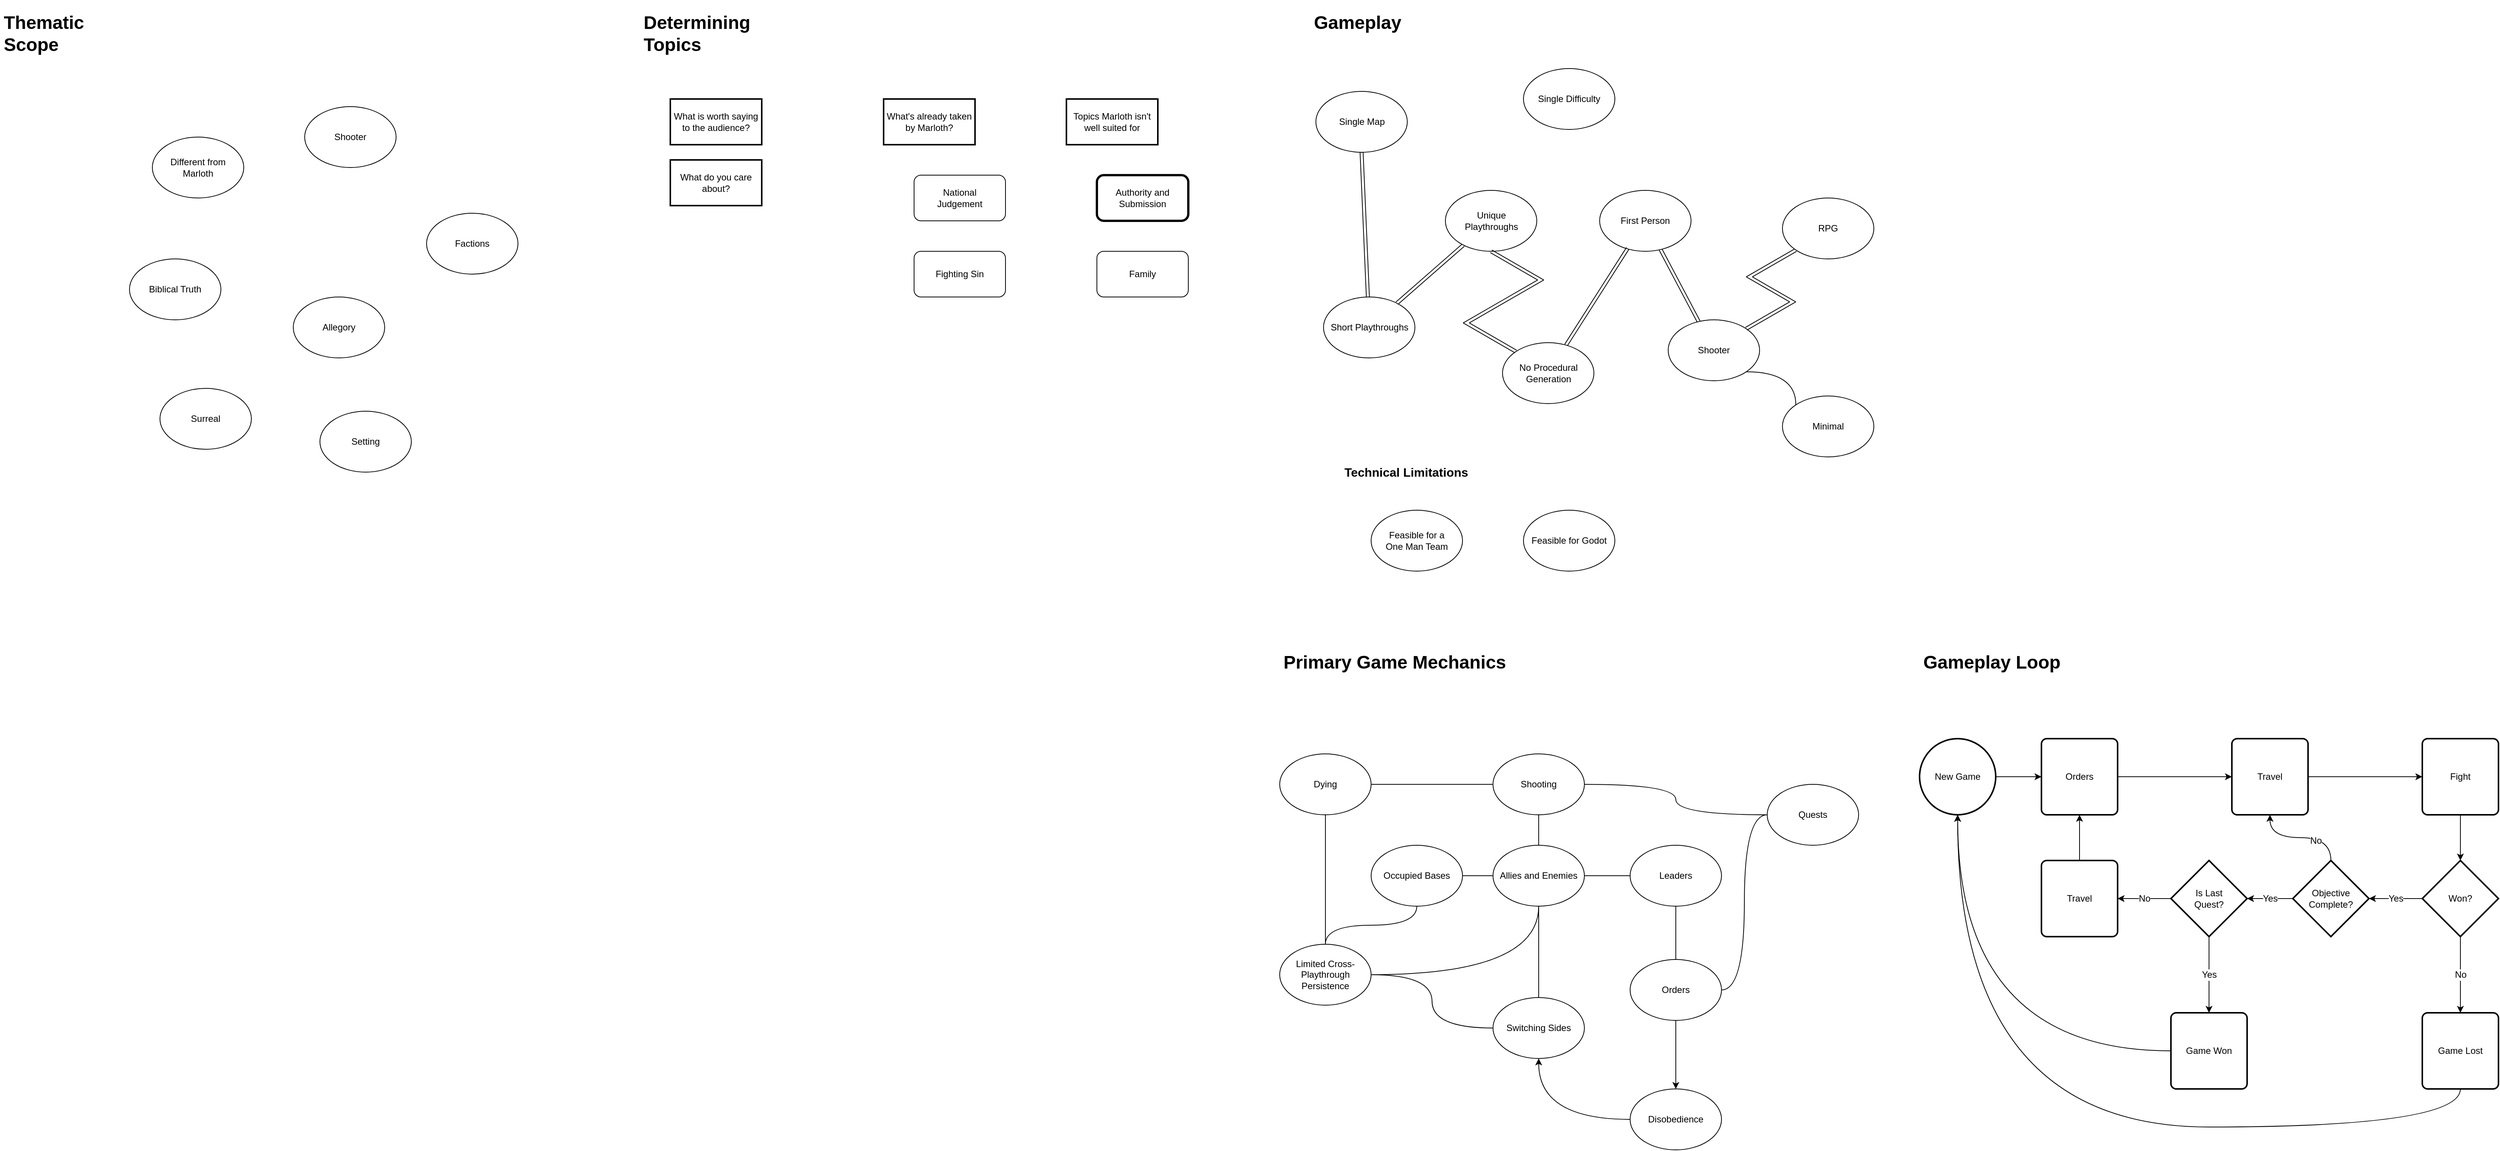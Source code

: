 <mxfile version="16.0.2" type="device" pages="2"><diagram id="3F0dIYBw_wQfBZiEPt-P" name="Scoping"><mxGraphModel dx="1422" dy="865" grid="1" gridSize="10" guides="1" tooltips="1" connect="1" arrows="1" fold="1" page="1" pageScale="1" pageWidth="840" pageHeight="840" math="0" shadow="0"><root><mxCell id="0"/><mxCell id="1" parent="0"/><mxCell id="fu7ycH9t-xLazm-9HY-n-2" value="Biblical Truth" style="ellipse;whiteSpace=wrap;html=1;" vertex="1" parent="1"><mxGeometry x="210" y="370" width="120" height="80" as="geometry"/></mxCell><mxCell id="fu7ycH9t-xLazm-9HY-n-3" value="Allegory" style="ellipse;whiteSpace=wrap;html=1;" vertex="1" parent="1"><mxGeometry x="425" y="420" width="120" height="80" as="geometry"/></mxCell><mxCell id="fu7ycH9t-xLazm-9HY-n-5" value="Shooter" style="ellipse;whiteSpace=wrap;html=1;" vertex="1" parent="1"><mxGeometry x="440" y="170" width="120" height="80" as="geometry"/></mxCell><mxCell id="fu7ycH9t-xLazm-9HY-n-6" value="Factions" style="ellipse;whiteSpace=wrap;html=1;" vertex="1" parent="1"><mxGeometry x="600" y="310" width="120" height="80" as="geometry"/></mxCell><mxCell id="fu7ycH9t-xLazm-9HY-n-7" value="Setting" style="ellipse;whiteSpace=wrap;html=1;" vertex="1" parent="1"><mxGeometry x="460" y="570" width="120" height="80" as="geometry"/></mxCell><mxCell id="fu7ycH9t-xLazm-9HY-n-8" value="Surreal" style="ellipse;whiteSpace=wrap;html=1;" vertex="1" parent="1"><mxGeometry x="250" y="540" width="120" height="80" as="geometry"/></mxCell><mxCell id="fu7ycH9t-xLazm-9HY-n-9" value="Different from&lt;br&gt;Marloth" style="ellipse;whiteSpace=wrap;html=1;labelPadding=0;" vertex="1" parent="1"><mxGeometry x="240" y="210" width="120" height="80" as="geometry"/></mxCell><mxCell id="fu7ycH9t-xLazm-9HY-n-11" value="What do you care about?" style="rounded=0;whiteSpace=wrap;html=1;strokeWidth=2;" vertex="1" parent="1"><mxGeometry x="920" y="240" width="120" height="60" as="geometry"/></mxCell><mxCell id="fu7ycH9t-xLazm-9HY-n-12" value="What is worth saying to the audience?" style="rounded=0;whiteSpace=wrap;html=1;strokeWidth=2;" vertex="1" parent="1"><mxGeometry x="920" y="160" width="120" height="60" as="geometry"/></mxCell><mxCell id="fu7ycH9t-xLazm-9HY-n-13" value="What's already taken by Marloth?" style="rounded=0;whiteSpace=wrap;html=1;strokeWidth=2;" vertex="1" parent="1"><mxGeometry x="1200" y="160" width="120" height="60" as="geometry"/></mxCell><mxCell id="fu7ycH9t-xLazm-9HY-n-14" value="National&lt;br&gt;Judgement" style="rounded=1;whiteSpace=wrap;html=1;" vertex="1" parent="1"><mxGeometry x="1240" y="260" width="120" height="60" as="geometry"/></mxCell><mxCell id="fu7ycH9t-xLazm-9HY-n-15" value="Fighting Sin" style="rounded=1;whiteSpace=wrap;html=1;" vertex="1" parent="1"><mxGeometry x="1240" y="360" width="120" height="60" as="geometry"/></mxCell><mxCell id="fu7ycH9t-xLazm-9HY-n-16" value="Topics Marloth isn't well suited for" style="rounded=0;whiteSpace=wrap;html=1;strokeWidth=2;" vertex="1" parent="1"><mxGeometry x="1440" y="160" width="120" height="60" as="geometry"/></mxCell><mxCell id="fu7ycH9t-xLazm-9HY-n-17" value="Authority and Submission" style="rounded=1;whiteSpace=wrap;html=1;strokeWidth=3;perimeterSpacing=0;glass=0;sketch=0;shadow=0;" vertex="1" parent="1"><mxGeometry x="1480" y="260" width="120" height="60" as="geometry"/></mxCell><mxCell id="fu7ycH9t-xLazm-9HY-n-18" value="Family" style="rounded=1;whiteSpace=wrap;html=1;" vertex="1" parent="1"><mxGeometry x="1480" y="360" width="120" height="60" as="geometry"/></mxCell><mxCell id="soy7HItH5__XsXb-CVak-1" value="&lt;h1&gt;Thematic Scope&lt;/h1&gt;" style="text;html=1;strokeColor=none;fillColor=none;spacing=5;spacingTop=-20;whiteSpace=wrap;overflow=hidden;rounded=0;" vertex="1" parent="1"><mxGeometry x="40" y="40" width="190" height="120" as="geometry"/></mxCell><mxCell id="soy7HItH5__XsXb-CVak-2" value="&lt;h1&gt;Determining Topics&lt;/h1&gt;" style="text;html=1;strokeColor=none;fillColor=none;spacing=5;spacingTop=-20;whiteSpace=wrap;overflow=hidden;rounded=0;" vertex="1" parent="1"><mxGeometry x="880" y="40" width="190" height="120" as="geometry"/></mxCell><mxCell id="Vc7rCkolqyGkRB-0ih9s-2" value="&lt;h1&gt;Gameplay&lt;/h1&gt;" style="text;html=1;strokeColor=none;fillColor=none;spacing=5;spacingTop=-20;whiteSpace=wrap;overflow=hidden;rounded=0;shadow=0;glass=0;labelBorderColor=none;sketch=0;fontSize=12;" vertex="1" parent="1"><mxGeometry x="1760" y="40" width="190" height="40" as="geometry"/></mxCell><mxCell id="Vc7rCkolqyGkRB-0ih9s-13" style="edgeStyle=orthogonalEdgeStyle;curved=1;rounded=0;orthogonalLoop=1;jettySize=auto;html=1;exitX=1;exitY=1;exitDx=0;exitDy=0;entryX=0;entryY=0;entryDx=0;entryDy=0;fontSize=12;endArrow=none;endFill=0;strokeColor=#000000;" edge="1" parent="1" source="Vc7rCkolqyGkRB-0ih9s-3" target="Vc7rCkolqyGkRB-0ih9s-11"><mxGeometry relative="1" as="geometry"/></mxCell><mxCell id="Vc7rCkolqyGkRB-0ih9s-3" value="Shooter" style="ellipse;whiteSpace=wrap;html=1;rounded=1;shadow=0;glass=0;labelBorderColor=none;sketch=0;fontSize=12;strokeWidth=1;" vertex="1" parent="1"><mxGeometry x="2230" y="450" width="120" height="80" as="geometry"/></mxCell><mxCell id="Vc7rCkolqyGkRB-0ih9s-22" style="shape=link;rounded=0;orthogonalLoop=1;jettySize=auto;html=1;fontSize=12;endArrow=none;endFill=0;strokeColor=default;elbow=vertical;" edge="1" parent="1" source="Vc7rCkolqyGkRB-0ih9s-4" target="Vc7rCkolqyGkRB-0ih9s-3"><mxGeometry relative="1" as="geometry"/></mxCell><mxCell id="Vc7rCkolqyGkRB-0ih9s-4" value="First Person" style="ellipse;whiteSpace=wrap;html=1;rounded=1;shadow=0;glass=0;labelBorderColor=none;sketch=0;fontSize=12;strokeWidth=1;" vertex="1" parent="1"><mxGeometry x="2140" y="280" width="120" height="80" as="geometry"/></mxCell><mxCell id="Vc7rCkolqyGkRB-0ih9s-21" style="edgeStyle=isometricEdgeStyle;shape=link;rounded=0;orthogonalLoop=1;jettySize=auto;html=1;entryX=1;entryY=0;entryDx=0;entryDy=0;fontSize=12;endArrow=none;endFill=0;strokeColor=default;exitX=0;exitY=1;exitDx=0;exitDy=0;" edge="1" parent="1" source="Vc7rCkolqyGkRB-0ih9s-5" target="Vc7rCkolqyGkRB-0ih9s-3"><mxGeometry relative="1" as="geometry"/></mxCell><mxCell id="Vc7rCkolqyGkRB-0ih9s-5" value="RPG" style="ellipse;whiteSpace=wrap;html=1;rounded=1;shadow=0;glass=0;labelBorderColor=none;sketch=0;fontSize=12;strokeWidth=1;" vertex="1" parent="1"><mxGeometry x="2380" y="290" width="120" height="80" as="geometry"/></mxCell><mxCell id="Vc7rCkolqyGkRB-0ih9s-6" value="Single Map" style="ellipse;whiteSpace=wrap;html=1;rounded=1;shadow=0;glass=0;labelBorderColor=none;sketch=0;fontSize=12;strokeWidth=1;" vertex="1" parent="1"><mxGeometry x="1767.5" y="150" width="120" height="80" as="geometry"/></mxCell><mxCell id="Vc7rCkolqyGkRB-0ih9s-7" value="Single Difficulty" style="ellipse;whiteSpace=wrap;html=1;rounded=1;shadow=0;glass=0;labelBorderColor=none;sketch=0;fontSize=12;strokeWidth=1;" vertex="1" parent="1"><mxGeometry x="2040" y="120" width="120" height="80" as="geometry"/></mxCell><mxCell id="Vc7rCkolqyGkRB-0ih9s-20" style="shape=link;rounded=0;orthogonalLoop=1;jettySize=auto;html=1;entryX=0.5;entryY=1;entryDx=0;entryDy=0;fontSize=12;endArrow=none;endFill=0;strokeColor=default;elbow=vertical;" edge="1" parent="1" source="Vc7rCkolqyGkRB-0ih9s-8" target="Vc7rCkolqyGkRB-0ih9s-6"><mxGeometry relative="1" as="geometry"/></mxCell><mxCell id="Vc7rCkolqyGkRB-0ih9s-8" value="Short Playthroughs" style="ellipse;whiteSpace=wrap;html=1;rounded=1;shadow=0;glass=0;labelBorderColor=none;sketch=0;fontSize=12;strokeWidth=1;" vertex="1" parent="1"><mxGeometry x="1777.5" y="420" width="120" height="80" as="geometry"/></mxCell><mxCell id="Vc7rCkolqyGkRB-0ih9s-23" style="edgeStyle=none;shape=link;rounded=0;orthogonalLoop=1;jettySize=auto;html=1;fontSize=12;endArrow=none;endFill=0;strokeColor=default;elbow=vertical;" edge="1" parent="1" source="Vc7rCkolqyGkRB-0ih9s-9" target="Vc7rCkolqyGkRB-0ih9s-8"><mxGeometry relative="1" as="geometry"/></mxCell><mxCell id="Vc7rCkolqyGkRB-0ih9s-9" value="Unique Playthroughs" style="ellipse;whiteSpace=wrap;html=1;rounded=1;shadow=0;glass=0;labelBorderColor=none;sketch=0;fontSize=12;strokeWidth=1;spacing=20;" vertex="1" parent="1"><mxGeometry x="1937.5" y="280" width="120" height="80" as="geometry"/></mxCell><mxCell id="Vc7rCkolqyGkRB-0ih9s-19" style="edgeStyle=isometricEdgeStyle;rounded=0;orthogonalLoop=1;jettySize=auto;html=1;exitX=0;exitY=0;exitDx=0;exitDy=0;entryX=0.5;entryY=1;entryDx=0;entryDy=0;fontSize=12;endArrow=none;endFill=0;strokeColor=default;shape=link;elbow=vertical;" edge="1" parent="1" source="Vc7rCkolqyGkRB-0ih9s-10" target="Vc7rCkolqyGkRB-0ih9s-9"><mxGeometry relative="1" as="geometry"/></mxCell><mxCell id="Vc7rCkolqyGkRB-0ih9s-26" style="shape=link;rounded=0;orthogonalLoop=1;jettySize=auto;html=1;entryX=0.308;entryY=0.95;entryDx=0;entryDy=0;fontSize=16;endArrow=none;endFill=0;strokeColor=default;entryPerimeter=0;" edge="1" parent="1" source="Vc7rCkolqyGkRB-0ih9s-10" target="Vc7rCkolqyGkRB-0ih9s-4"><mxGeometry relative="1" as="geometry"/></mxCell><mxCell id="Vc7rCkolqyGkRB-0ih9s-10" value="No Procedural Generation" style="ellipse;whiteSpace=wrap;html=1;rounded=1;shadow=0;glass=0;labelBorderColor=none;sketch=0;fontSize=12;strokeWidth=1;spacing=20;" vertex="1" parent="1"><mxGeometry x="2012.5" y="480" width="120" height="80" as="geometry"/></mxCell><mxCell id="Vc7rCkolqyGkRB-0ih9s-11" value="Minimal" style="ellipse;whiteSpace=wrap;html=1;rounded=1;shadow=0;glass=0;labelBorderColor=none;sketch=0;fontSize=12;strokeWidth=1;" vertex="1" parent="1"><mxGeometry x="2380" y="550" width="120" height="80" as="geometry"/></mxCell><mxCell id="Vc7rCkolqyGkRB-0ih9s-14" value="Feasible for a&lt;br&gt;One Man Team" style="ellipse;whiteSpace=wrap;html=1;rounded=1;shadow=0;glass=0;labelBorderColor=none;sketch=0;fontSize=12;strokeWidth=1;" vertex="1" parent="1"><mxGeometry x="1840" y="700" width="120" height="80" as="geometry"/></mxCell><mxCell id="Vc7rCkolqyGkRB-0ih9s-15" value="Feasible for Godot" style="ellipse;whiteSpace=wrap;html=1;rounded=1;shadow=0;glass=0;labelBorderColor=none;sketch=0;fontSize=12;strokeWidth=1;" vertex="1" parent="1"><mxGeometry x="2040" y="700" width="120" height="80" as="geometry"/></mxCell><mxCell id="Vc7rCkolqyGkRB-0ih9s-24" value="Technical Limitations" style="text;strokeColor=none;fillColor=none;spacing=5;spacingTop=-20;whiteSpace=wrap;overflow=hidden;rounded=0;shadow=0;glass=0;labelBorderColor=none;sketch=0;fontSize=16;verticalAlign=middle;html=1;fontStyle=1" vertex="1" parent="1"><mxGeometry x="1800" y="640" width="300" height="40" as="geometry"/></mxCell><mxCell id="2GhYi23bhVEDY-ZhKwlK-1" value="&lt;h1&gt;Primary Game Mechanics&lt;/h1&gt;" style="text;html=1;strokeColor=none;fillColor=none;spacing=5;spacingTop=-20;whiteSpace=wrap;overflow=hidden;rounded=0;shadow=0;glass=0;labelBorderColor=none;sketch=0;fontSize=12;" vertex="1" parent="1"><mxGeometry x="1720" y="880" width="350" height="40" as="geometry"/></mxCell><mxCell id="2GhYi23bhVEDY-ZhKwlK-31" style="edgeStyle=orthogonalEdgeStyle;curved=1;rounded=0;orthogonalLoop=1;jettySize=auto;html=1;exitX=1;exitY=0.5;exitDx=0;exitDy=0;fontSize=12;endArrow=none;endFill=0;strokeColor=default;" edge="1" parent="1" source="2GhYi23bhVEDY-ZhKwlK-2" target="2GhYi23bhVEDY-ZhKwlK-6"><mxGeometry relative="1" as="geometry"/></mxCell><mxCell id="2GhYi23bhVEDY-ZhKwlK-2" value="Limited Cross-Playthrough&lt;br&gt;Persistence" style="ellipse;whiteSpace=wrap;html=1;rounded=1;shadow=0;glass=0;labelBorderColor=none;sketch=0;fontSize=12;strokeWidth=1;spacing=20;" vertex="1" parent="1"><mxGeometry x="1720" y="1270" width="120" height="80" as="geometry"/></mxCell><mxCell id="2GhYi23bhVEDY-ZhKwlK-12" value="" style="edgeStyle=orthogonalEdgeStyle;curved=1;rounded=0;orthogonalLoop=1;jettySize=auto;html=1;fontSize=12;endArrow=none;endFill=0;strokeColor=default;" edge="1" parent="1" source="2GhYi23bhVEDY-ZhKwlK-4" target="2GhYi23bhVEDY-ZhKwlK-5"><mxGeometry relative="1" as="geometry"/></mxCell><mxCell id="2GhYi23bhVEDY-ZhKwlK-4" value="Shooting" style="ellipse;whiteSpace=wrap;html=1;rounded=1;shadow=0;glass=0;labelBorderColor=none;sketch=0;fontSize=12;strokeWidth=1;spacing=20;" vertex="1" parent="1"><mxGeometry x="2000" y="1020" width="120" height="80" as="geometry"/></mxCell><mxCell id="2GhYi23bhVEDY-ZhKwlK-29" style="edgeStyle=orthogonalEdgeStyle;curved=1;rounded=0;orthogonalLoop=1;jettySize=auto;html=1;fontSize=12;endArrow=none;endFill=0;strokeColor=default;" edge="1" parent="1" source="2GhYi23bhVEDY-ZhKwlK-5" target="2GhYi23bhVEDY-ZhKwlK-2"><mxGeometry relative="1" as="geometry"/></mxCell><mxCell id="2GhYi23bhVEDY-ZhKwlK-5" value="Dying" style="ellipse;whiteSpace=wrap;html=1;rounded=1;shadow=0;glass=0;labelBorderColor=none;sketch=0;fontSize=12;strokeWidth=1;spacing=20;" vertex="1" parent="1"><mxGeometry x="1720" y="1020" width="120" height="80" as="geometry"/></mxCell><mxCell id="2GhYi23bhVEDY-ZhKwlK-21" style="edgeStyle=orthogonalEdgeStyle;curved=1;rounded=0;orthogonalLoop=1;jettySize=auto;html=1;entryX=0.5;entryY=1;entryDx=0;entryDy=0;fontSize=12;endArrow=none;endFill=0;strokeColor=default;" edge="1" parent="1" source="2GhYi23bhVEDY-ZhKwlK-6" target="2GhYi23bhVEDY-ZhKwlK-4"><mxGeometry relative="1" as="geometry"/></mxCell><mxCell id="2GhYi23bhVEDY-ZhKwlK-22" style="edgeStyle=orthogonalEdgeStyle;curved=1;rounded=0;orthogonalLoop=1;jettySize=auto;html=1;fontSize=12;endArrow=none;endFill=0;strokeColor=default;" edge="1" parent="1" source="2GhYi23bhVEDY-ZhKwlK-6" target="2GhYi23bhVEDY-ZhKwlK-9"><mxGeometry relative="1" as="geometry"/></mxCell><mxCell id="2GhYi23bhVEDY-ZhKwlK-23" style="edgeStyle=orthogonalEdgeStyle;curved=1;rounded=0;orthogonalLoop=1;jettySize=auto;html=1;entryX=0.5;entryY=0;entryDx=0;entryDy=0;fontSize=12;endArrow=none;endFill=0;strokeColor=default;" edge="1" parent="1" source="2GhYi23bhVEDY-ZhKwlK-6" target="2GhYi23bhVEDY-ZhKwlK-7"><mxGeometry relative="1" as="geometry"/></mxCell><mxCell id="2GhYi23bhVEDY-ZhKwlK-24" style="edgeStyle=orthogonalEdgeStyle;curved=1;rounded=0;orthogonalLoop=1;jettySize=auto;html=1;entryX=1;entryY=0.5;entryDx=0;entryDy=0;fontSize=12;endArrow=none;endFill=0;strokeColor=default;" edge="1" parent="1" source="2GhYi23bhVEDY-ZhKwlK-6" target="2GhYi23bhVEDY-ZhKwlK-10"><mxGeometry relative="1" as="geometry"/></mxCell><mxCell id="2GhYi23bhVEDY-ZhKwlK-6" value="Allies and Enemies" style="ellipse;whiteSpace=wrap;html=1;rounded=1;shadow=0;glass=0;labelBorderColor=none;sketch=0;fontSize=12;strokeWidth=1;" vertex="1" parent="1"><mxGeometry x="2000" y="1140" width="120" height="80" as="geometry"/></mxCell><mxCell id="2GhYi23bhVEDY-ZhKwlK-14" value="" style="edgeStyle=orthogonalEdgeStyle;curved=1;rounded=0;orthogonalLoop=1;jettySize=auto;html=1;fontSize=12;endArrow=none;endFill=0;strokeColor=default;" edge="1" parent="1" source="2GhYi23bhVEDY-ZhKwlK-7" target="2GhYi23bhVEDY-ZhKwlK-2"><mxGeometry relative="1" as="geometry"/></mxCell><mxCell id="2GhYi23bhVEDY-ZhKwlK-7" value="Switching Sides" style="ellipse;whiteSpace=wrap;html=1;rounded=1;shadow=0;glass=0;labelBorderColor=none;sketch=0;fontSize=12;strokeWidth=1;" vertex="1" parent="1"><mxGeometry x="2000" y="1340" width="120" height="80" as="geometry"/></mxCell><mxCell id="2GhYi23bhVEDY-ZhKwlK-28" style="edgeStyle=orthogonalEdgeStyle;curved=1;rounded=0;orthogonalLoop=1;jettySize=auto;html=1;entryX=1;entryY=0.5;entryDx=0;entryDy=0;fontSize=12;endArrow=none;endFill=0;strokeColor=default;" edge="1" parent="1" source="2GhYi23bhVEDY-ZhKwlK-8" target="2GhYi23bhVEDY-ZhKwlK-4"><mxGeometry relative="1" as="geometry"/></mxCell><mxCell id="2GhYi23bhVEDY-ZhKwlK-30" style="edgeStyle=orthogonalEdgeStyle;curved=1;rounded=0;orthogonalLoop=1;jettySize=auto;html=1;entryX=1;entryY=0.5;entryDx=0;entryDy=0;fontSize=12;endArrow=none;endFill=0;strokeColor=default;" edge="1" parent="1" source="2GhYi23bhVEDY-ZhKwlK-8" target="2GhYi23bhVEDY-ZhKwlK-17"><mxGeometry relative="1" as="geometry"/></mxCell><mxCell id="2GhYi23bhVEDY-ZhKwlK-8" value="Quests" style="ellipse;whiteSpace=wrap;html=1;rounded=1;shadow=0;glass=0;labelBorderColor=none;sketch=0;fontSize=12;strokeWidth=1;" vertex="1" parent="1"><mxGeometry x="2360" y="1060" width="120" height="80" as="geometry"/></mxCell><mxCell id="2GhYi23bhVEDY-ZhKwlK-27" style="edgeStyle=orthogonalEdgeStyle;curved=1;rounded=0;orthogonalLoop=1;jettySize=auto;html=1;fontSize=12;endArrow=none;endFill=0;strokeColor=default;" edge="1" parent="1" source="2GhYi23bhVEDY-ZhKwlK-9" target="2GhYi23bhVEDY-ZhKwlK-17"><mxGeometry relative="1" as="geometry"/></mxCell><mxCell id="2GhYi23bhVEDY-ZhKwlK-9" value="Leaders" style="ellipse;whiteSpace=wrap;html=1;rounded=1;shadow=0;glass=0;labelBorderColor=none;sketch=0;fontSize=12;strokeWidth=1;" vertex="1" parent="1"><mxGeometry x="2180" y="1140" width="120" height="80" as="geometry"/></mxCell><mxCell id="2GhYi23bhVEDY-ZhKwlK-26" value="" style="edgeStyle=orthogonalEdgeStyle;curved=1;rounded=0;orthogonalLoop=1;jettySize=auto;html=1;fontSize=12;endArrow=none;endFill=0;strokeColor=default;" edge="1" parent="1" source="2GhYi23bhVEDY-ZhKwlK-10" target="2GhYi23bhVEDY-ZhKwlK-2"><mxGeometry relative="1" as="geometry"/></mxCell><mxCell id="2GhYi23bhVEDY-ZhKwlK-10" value="Occupied Bases" style="ellipse;whiteSpace=wrap;html=1;rounded=1;shadow=0;glass=0;labelBorderColor=none;sketch=0;fontSize=12;strokeWidth=1;" vertex="1" parent="1"><mxGeometry x="1840" y="1140" width="120" height="80" as="geometry"/></mxCell><mxCell id="2GhYi23bhVEDY-ZhKwlK-88" value="" style="edgeStyle=orthogonalEdgeStyle;curved=1;rounded=0;orthogonalLoop=1;jettySize=auto;html=1;fontSize=12;endArrow=classic;endFill=1;strokeColor=default;" edge="1" parent="1" source="2GhYi23bhVEDY-ZhKwlK-17" target="2GhYi23bhVEDY-ZhKwlK-87"><mxGeometry relative="1" as="geometry"/></mxCell><mxCell id="2GhYi23bhVEDY-ZhKwlK-17" value="Orders" style="ellipse;whiteSpace=wrap;html=1;rounded=1;shadow=0;glass=0;labelBorderColor=none;sketch=0;fontSize=12;strokeWidth=1;" vertex="1" parent="1"><mxGeometry x="2180" y="1290" width="120" height="80" as="geometry"/></mxCell><mxCell id="2GhYi23bhVEDY-ZhKwlK-33" value="&lt;h1&gt;Gameplay Loop&lt;/h1&gt;" style="text;html=1;strokeColor=none;fillColor=none;spacing=5;spacingTop=-20;whiteSpace=wrap;overflow=hidden;rounded=0;shadow=0;glass=0;labelBorderColor=none;sketch=0;fontSize=12;" vertex="1" parent="1"><mxGeometry x="2560" y="880" width="350" height="40" as="geometry"/></mxCell><mxCell id="2GhYi23bhVEDY-ZhKwlK-45" value="" style="edgeStyle=orthogonalEdgeStyle;curved=1;rounded=0;orthogonalLoop=1;jettySize=auto;html=1;fontSize=12;endArrow=classic;endFill=1;strokeColor=default;" edge="1" parent="1" source="2GhYi23bhVEDY-ZhKwlK-43" target="2GhYi23bhVEDY-ZhKwlK-44"><mxGeometry relative="1" as="geometry"/></mxCell><mxCell id="2GhYi23bhVEDY-ZhKwlK-43" value="New Game" style="strokeWidth=2;html=1;shape=mxgraph.flowchart.start_2;whiteSpace=wrap;rounded=1;shadow=0;glass=0;labelBorderColor=none;sketch=0;fontSize=12;" vertex="1" parent="1"><mxGeometry x="2560" y="1000" width="100" height="100" as="geometry"/></mxCell><mxCell id="2GhYi23bhVEDY-ZhKwlK-47" value="" style="edgeStyle=orthogonalEdgeStyle;curved=1;rounded=0;orthogonalLoop=1;jettySize=auto;html=1;fontSize=12;endArrow=classic;endFill=1;strokeColor=default;" edge="1" parent="1" source="2GhYi23bhVEDY-ZhKwlK-44" target="2GhYi23bhVEDY-ZhKwlK-46"><mxGeometry relative="1" as="geometry"/></mxCell><mxCell id="2GhYi23bhVEDY-ZhKwlK-44" value="&lt;span&gt;Orders&lt;/span&gt;" style="rounded=1;whiteSpace=wrap;html=1;absoluteArcSize=1;arcSize=14;strokeWidth=2;shadow=0;glass=0;labelBorderColor=none;sketch=0;fontSize=12;" vertex="1" parent="1"><mxGeometry x="2720" y="1000" width="100" height="100" as="geometry"/></mxCell><mxCell id="2GhYi23bhVEDY-ZhKwlK-49" value="" style="edgeStyle=orthogonalEdgeStyle;curved=1;rounded=0;orthogonalLoop=1;jettySize=auto;html=1;fontSize=12;endArrow=classic;endFill=1;strokeColor=default;" edge="1" parent="1" source="2GhYi23bhVEDY-ZhKwlK-46" target="2GhYi23bhVEDY-ZhKwlK-48"><mxGeometry relative="1" as="geometry"/></mxCell><mxCell id="2GhYi23bhVEDY-ZhKwlK-46" value="Travel" style="rounded=1;whiteSpace=wrap;html=1;absoluteArcSize=1;arcSize=14;strokeWidth=2;shadow=0;glass=0;labelBorderColor=none;sketch=0;fontSize=12;" vertex="1" parent="1"><mxGeometry x="2970" y="1000" width="100" height="100" as="geometry"/></mxCell><mxCell id="2GhYi23bhVEDY-ZhKwlK-53" style="edgeStyle=orthogonalEdgeStyle;curved=1;rounded=0;orthogonalLoop=1;jettySize=auto;html=1;fontSize=12;endArrow=classic;endFill=1;strokeColor=default;" edge="1" parent="1" source="2GhYi23bhVEDY-ZhKwlK-48" target="2GhYi23bhVEDY-ZhKwlK-52"><mxGeometry relative="1" as="geometry"/></mxCell><mxCell id="2GhYi23bhVEDY-ZhKwlK-48" value="Fight" style="rounded=1;whiteSpace=wrap;html=1;absoluteArcSize=1;arcSize=14;strokeWidth=2;shadow=0;glass=0;labelBorderColor=none;sketch=0;fontSize=12;" vertex="1" parent="1"><mxGeometry x="3220" y="1000" width="100" height="100" as="geometry"/></mxCell><mxCell id="2GhYi23bhVEDY-ZhKwlK-77" value="No" style="edgeStyle=orthogonalEdgeStyle;curved=1;rounded=0;orthogonalLoop=1;jettySize=auto;html=1;fontSize=12;endArrow=classic;endFill=1;strokeColor=default;" edge="1" parent="1" source="2GhYi23bhVEDY-ZhKwlK-52" target="2GhYi23bhVEDY-ZhKwlK-74"><mxGeometry relative="1" as="geometry"/></mxCell><mxCell id="2GhYi23bhVEDY-ZhKwlK-82" value="Yes" style="edgeStyle=orthogonalEdgeStyle;curved=1;rounded=0;orthogonalLoop=1;jettySize=auto;html=1;fontSize=12;endArrow=classic;endFill=1;strokeColor=default;" edge="1" parent="1" source="2GhYi23bhVEDY-ZhKwlK-52" target="2GhYi23bhVEDY-ZhKwlK-79"><mxGeometry relative="1" as="geometry"/></mxCell><mxCell id="2GhYi23bhVEDY-ZhKwlK-52" value="Won?" style="strokeWidth=2;html=1;shape=mxgraph.flowchart.decision;whiteSpace=wrap;rounded=1;shadow=0;glass=0;labelBorderColor=none;sketch=0;fontSize=12;spacing=20;" vertex="1" parent="1"><mxGeometry x="3220" y="1160" width="100" height="100" as="geometry"/></mxCell><mxCell id="2GhYi23bhVEDY-ZhKwlK-66" value="No" style="rounded=0;orthogonalLoop=1;jettySize=auto;html=1;fontSize=12;endArrow=classic;endFill=1;strokeColor=default;edgeStyle=orthogonalEdgeStyle;curved=1;" edge="1" parent="1" source="2GhYi23bhVEDY-ZhKwlK-58" target="2GhYi23bhVEDY-ZhKwlK-65"><mxGeometry relative="1" as="geometry"/></mxCell><mxCell id="2GhYi23bhVEDY-ZhKwlK-70" value="Yes" style="edgeStyle=orthogonalEdgeStyle;curved=1;rounded=0;orthogonalLoop=1;jettySize=auto;html=1;fontSize=12;endArrow=classic;endFill=1;strokeColor=default;" edge="1" parent="1" source="2GhYi23bhVEDY-ZhKwlK-58" target="2GhYi23bhVEDY-ZhKwlK-68"><mxGeometry relative="1" as="geometry"/></mxCell><mxCell id="2GhYi23bhVEDY-ZhKwlK-58" value="Is Last Quest?" style="strokeWidth=2;html=1;shape=mxgraph.flowchart.decision;whiteSpace=wrap;rounded=1;shadow=0;glass=0;labelBorderColor=none;sketch=0;fontSize=12;spacing=20;" vertex="1" parent="1"><mxGeometry x="2890" y="1160" width="100" height="100" as="geometry"/></mxCell><mxCell id="2GhYi23bhVEDY-ZhKwlK-67" value="" style="edgeStyle=orthogonalEdgeStyle;curved=1;rounded=0;orthogonalLoop=1;jettySize=auto;html=1;fontSize=12;endArrow=classic;endFill=1;strokeColor=default;" edge="1" parent="1" source="2GhYi23bhVEDY-ZhKwlK-65" target="2GhYi23bhVEDY-ZhKwlK-44"><mxGeometry relative="1" as="geometry"/></mxCell><mxCell id="2GhYi23bhVEDY-ZhKwlK-65" value="Travel" style="rounded=1;whiteSpace=wrap;html=1;absoluteArcSize=1;arcSize=14;strokeWidth=2;shadow=0;glass=0;labelBorderColor=none;sketch=0;fontSize=12;" vertex="1" parent="1"><mxGeometry x="2720" y="1160" width="100" height="100" as="geometry"/></mxCell><mxCell id="2GhYi23bhVEDY-ZhKwlK-71" style="edgeStyle=orthogonalEdgeStyle;curved=1;rounded=0;orthogonalLoop=1;jettySize=auto;html=1;entryX=0.5;entryY=1;entryDx=0;entryDy=0;entryPerimeter=0;fontSize=12;endArrow=classic;endFill=1;strokeColor=default;" edge="1" parent="1" source="2GhYi23bhVEDY-ZhKwlK-68" target="2GhYi23bhVEDY-ZhKwlK-43"><mxGeometry relative="1" as="geometry"/></mxCell><mxCell id="2GhYi23bhVEDY-ZhKwlK-68" value="Game Won" style="rounded=1;whiteSpace=wrap;html=1;absoluteArcSize=1;arcSize=14;strokeWidth=2;shadow=0;glass=0;labelBorderColor=none;sketch=0;fontSize=12;" vertex="1" parent="1"><mxGeometry x="2890" y="1360" width="100" height="100" as="geometry"/></mxCell><mxCell id="2GhYi23bhVEDY-ZhKwlK-86" style="edgeStyle=orthogonalEdgeStyle;curved=1;rounded=0;orthogonalLoop=1;jettySize=auto;html=1;fontSize=12;endArrow=classic;endFill=1;strokeColor=default;" edge="1" parent="1" source="2GhYi23bhVEDY-ZhKwlK-74" target="2GhYi23bhVEDY-ZhKwlK-43"><mxGeometry relative="1" as="geometry"><Array as="points"><mxPoint x="3270" y="1510"/><mxPoint x="2610" y="1510"/></Array></mxGeometry></mxCell><mxCell id="2GhYi23bhVEDY-ZhKwlK-74" value="Game Lost" style="rounded=1;whiteSpace=wrap;html=1;absoluteArcSize=1;arcSize=14;strokeWidth=2;shadow=0;glass=0;labelBorderColor=none;sketch=0;fontSize=12;" vertex="1" parent="1"><mxGeometry x="3220" y="1360" width="100" height="100" as="geometry"/></mxCell><mxCell id="2GhYi23bhVEDY-ZhKwlK-83" value="Yes" style="edgeStyle=orthogonalEdgeStyle;curved=1;rounded=0;orthogonalLoop=1;jettySize=auto;html=1;fontSize=12;endArrow=classic;endFill=1;strokeColor=default;" edge="1" parent="1" source="2GhYi23bhVEDY-ZhKwlK-79" target="2GhYi23bhVEDY-ZhKwlK-58"><mxGeometry relative="1" as="geometry"/></mxCell><mxCell id="2GhYi23bhVEDY-ZhKwlK-84" style="edgeStyle=orthogonalEdgeStyle;curved=1;rounded=0;orthogonalLoop=1;jettySize=auto;html=1;entryX=0.5;entryY=1;entryDx=0;entryDy=0;fontSize=12;endArrow=classic;endFill=1;strokeColor=default;" edge="1" parent="1" source="2GhYi23bhVEDY-ZhKwlK-79" target="2GhYi23bhVEDY-ZhKwlK-46"><mxGeometry relative="1" as="geometry"/></mxCell><mxCell id="2GhYi23bhVEDY-ZhKwlK-85" value="No" style="edgeLabel;html=1;align=center;verticalAlign=middle;resizable=0;points=[];fontSize=12;" vertex="1" connectable="0" parent="2GhYi23bhVEDY-ZhKwlK-84"><mxGeometry x="-0.28" y="4" relative="1" as="geometry"><mxPoint as="offset"/></mxGeometry></mxCell><mxCell id="2GhYi23bhVEDY-ZhKwlK-79" value="Objective Complete?" style="strokeWidth=2;html=1;shape=mxgraph.flowchart.decision;whiteSpace=wrap;rounded=1;shadow=0;glass=0;labelBorderColor=none;sketch=0;fontSize=12;spacing=20;" vertex="1" parent="1"><mxGeometry x="3050" y="1160" width="100" height="100" as="geometry"/></mxCell><mxCell id="2GhYi23bhVEDY-ZhKwlK-89" style="edgeStyle=orthogonalEdgeStyle;curved=1;rounded=0;orthogonalLoop=1;jettySize=auto;html=1;entryX=0.5;entryY=1;entryDx=0;entryDy=0;fontSize=12;endArrow=classic;endFill=1;strokeColor=default;" edge="1" parent="1" source="2GhYi23bhVEDY-ZhKwlK-87" target="2GhYi23bhVEDY-ZhKwlK-7"><mxGeometry relative="1" as="geometry"/></mxCell><mxCell id="2GhYi23bhVEDY-ZhKwlK-87" value="Disobedience" style="ellipse;whiteSpace=wrap;html=1;rounded=1;shadow=0;glass=0;labelBorderColor=none;sketch=0;fontSize=12;strokeWidth=1;" vertex="1" parent="1"><mxGeometry x="2180" y="1460" width="120" height="80" as="geometry"/></mxCell></root></mxGraphModel></diagram><diagram id="7HA5yJNgHea2wgVloB_T" name="Setting"><mxGraphModel dx="2262" dy="865" grid="1" gridSize="10" guides="1" tooltips="1" connect="1" arrows="1" fold="1" page="1" pageScale="1" pageWidth="840" pageHeight="840" math="0" shadow="0"><root><mxCell id="HZZ8s_W4kO0RTakar4UP-0"/><mxCell id="HZZ8s_W4kO0RTakar4UP-1" parent="HZZ8s_W4kO0RTakar4UP-0"/><mxCell id="EqTRn_kvHfoNID5bctoC-2" value="" style="edgeStyle=orthogonalEdgeStyle;curved=1;rounded=0;orthogonalLoop=1;jettySize=auto;html=1;endArrow=none;endFill=0;strokeColor=default;" edge="1" parent="HZZ8s_W4kO0RTakar4UP-1" source="EqTRn_kvHfoNID5bctoC-0" target="EqTRn_kvHfoNID5bctoC-1"><mxGeometry relative="1" as="geometry"/></mxCell><mxCell id="EqTRn_kvHfoNID5bctoC-0" value="Player's Boss" style="ellipse;whiteSpace=wrap;html=1;strokeWidth=1;" vertex="1" parent="HZZ8s_W4kO0RTakar4UP-1"><mxGeometry x="1200" y="240" width="120" height="80" as="geometry"/></mxCell><mxCell id="EqTRn_kvHfoNID5bctoC-4" value="" style="edgeStyle=orthogonalEdgeStyle;curved=1;rounded=0;orthogonalLoop=1;jettySize=auto;html=1;endArrow=none;endFill=0;strokeColor=default;" edge="1" parent="HZZ8s_W4kO0RTakar4UP-1" source="EqTRn_kvHfoNID5bctoC-1" target="EqTRn_kvHfoNID5bctoC-3"><mxGeometry relative="1" as="geometry"/></mxCell><mxCell id="EqTRn_kvHfoNID5bctoC-5" value="" style="edgeStyle=orthogonalEdgeStyle;curved=1;rounded=0;orthogonalLoop=1;jettySize=auto;html=1;endArrow=none;endFill=0;strokeColor=default;" edge="1" parent="HZZ8s_W4kO0RTakar4UP-1" source="EqTRn_kvHfoNID5bctoC-1" target="EqTRn_kvHfoNID5bctoC-3"><mxGeometry relative="1" as="geometry"/></mxCell><mxCell id="EqTRn_kvHfoNID5bctoC-6" value="" style="edgeStyle=orthogonalEdgeStyle;curved=1;rounded=0;orthogonalLoop=1;jettySize=auto;html=1;endArrow=none;endFill=0;strokeColor=default;" edge="1" parent="HZZ8s_W4kO0RTakar4UP-1" source="EqTRn_kvHfoNID5bctoC-1" target="EqTRn_kvHfoNID5bctoC-3"><mxGeometry relative="1" as="geometry"/></mxCell><mxCell id="EqTRn_kvHfoNID5bctoC-8" value="" style="edgeStyle=orthogonalEdgeStyle;curved=1;rounded=0;orthogonalLoop=1;jettySize=auto;html=1;endArrow=none;endFill=0;strokeColor=default;" edge="1" parent="HZZ8s_W4kO0RTakar4UP-1" source="EqTRn_kvHfoNID5bctoC-1" target="EqTRn_kvHfoNID5bctoC-7"><mxGeometry relative="1" as="geometry"/></mxCell><mxCell id="EqTRn_kvHfoNID5bctoC-1" value="Spatial Indicators" style="ellipse;whiteSpace=wrap;html=1;strokeWidth=1;" vertex="1" parent="HZZ8s_W4kO0RTakar4UP-1"><mxGeometry x="1200" y="360" width="120" height="80" as="geometry"/></mxCell><mxCell id="EqTRn_kvHfoNID5bctoC-10" value="" style="edgeStyle=orthogonalEdgeStyle;curved=1;rounded=0;orthogonalLoop=1;jettySize=auto;html=1;endArrow=none;endFill=0;strokeColor=default;" edge="1" parent="HZZ8s_W4kO0RTakar4UP-1" source="EqTRn_kvHfoNID5bctoC-3" target="EqTRn_kvHfoNID5bctoC-9"><mxGeometry relative="1" as="geometry"/></mxCell><mxCell id="EqTRn_kvHfoNID5bctoC-3" value="Authority over the Player" style="ellipse;whiteSpace=wrap;html=1;strokeWidth=1;" vertex="1" parent="HZZ8s_W4kO0RTakar4UP-1"><mxGeometry x="1100" y="480" width="120" height="80" as="geometry"/></mxCell><mxCell id="EqTRn_kvHfoNID5bctoC-12" value="" style="edgeStyle=orthogonalEdgeStyle;curved=1;rounded=0;orthogonalLoop=1;jettySize=auto;html=1;endArrow=none;endFill=0;strokeColor=default;" edge="1" parent="HZZ8s_W4kO0RTakar4UP-1" source="EqTRn_kvHfoNID5bctoC-7" target="EqTRn_kvHfoNID5bctoC-11"><mxGeometry relative="1" as="geometry"/></mxCell><mxCell id="EqTRn_kvHfoNID5bctoC-7" value="Authority over Many" style="ellipse;whiteSpace=wrap;html=1;strokeWidth=1;" vertex="1" parent="HZZ8s_W4kO0RTakar4UP-1"><mxGeometry x="1300" y="480" width="120" height="80" as="geometry"/></mxCell><mxCell id="EqTRn_kvHfoNID5bctoC-9" value="Elevated Vertical Station" style="ellipse;whiteSpace=wrap;html=1;strokeWidth=1;" vertex="1" parent="HZZ8s_W4kO0RTakar4UP-1"><mxGeometry x="1100" y="640" width="120" height="80" as="geometry"/></mxCell><mxCell id="EqTRn_kvHfoNID5bctoC-11" value="Other servants&lt;br&gt;nearby" style="ellipse;whiteSpace=wrap;html=1;strokeWidth=1;" vertex="1" parent="HZZ8s_W4kO0RTakar4UP-1"><mxGeometry x="1300" y="640" width="120" height="80" as="geometry"/></mxCell><mxCell id="EqTRn_kvHfoNID5bctoC-14" value="&lt;span&gt;Boss&lt;/span&gt;&lt;br&gt;&lt;span&gt;Headquarters&lt;/span&gt;&lt;br&gt;&lt;span&gt;Exists in Multiple&lt;/span&gt;&lt;br&gt;&lt;span&gt;Places&lt;/span&gt;" style="whiteSpace=wrap;html=1;aspect=fixed;strokeWidth=1;" vertex="1" parent="HZZ8s_W4kO0RTakar4UP-1"><mxGeometry x="1480" y="80" width="120" height="120" as="geometry"/></mxCell><mxCell id="EqTRn_kvHfoNID5bctoC-15" value="&lt;h1&gt;Player Authority Spatial Structure&lt;/h1&gt;" style="text;html=1;strokeColor=none;fillColor=none;spacing=5;spacingTop=-20;whiteSpace=wrap;overflow=hidden;rounded=0;" vertex="1" parent="HZZ8s_W4kO0RTakar4UP-1"><mxGeometry x="880" y="40" width="220" height="120" as="geometry"/></mxCell><mxCell id="ysgO9NCbqKUR_fpvcRkY-1" value="&lt;h1&gt;Main Themes&lt;/h1&gt;" style="text;html=1;strokeColor=none;fillColor=none;spacing=5;spacingTop=-20;whiteSpace=wrap;overflow=hidden;rounded=0;shadow=0;glass=0;sketch=0;" vertex="1" parent="HZZ8s_W4kO0RTakar4UP-1"><mxGeometry x="-800" y="40" width="220" height="40" as="geometry"/></mxCell><mxCell id="ysgO9NCbqKUR_fpvcRkY-6" value="" style="edgeStyle=orthogonalEdgeStyle;curved=1;rounded=0;orthogonalLoop=1;jettySize=auto;html=1;endArrow=none;endFill=0;strokeColor=default;" edge="1" parent="HZZ8s_W4kO0RTakar4UP-1" source="ysgO9NCbqKUR_fpvcRkY-2" target="ysgO9NCbqKUR_fpvcRkY-5"><mxGeometry relative="1" as="geometry"/></mxCell><mxCell id="ysgO9NCbqKUR_fpvcRkY-2" value="Authority" style="rounded=1;whiteSpace=wrap;html=1;shadow=0;glass=0;sketch=0;strokeWidth=1;" vertex="1" parent="HZZ8s_W4kO0RTakar4UP-1"><mxGeometry x="-760" y="160" width="120" height="60" as="geometry"/></mxCell><mxCell id="ysgO9NCbqKUR_fpvcRkY-3" value="Conflict Resolution" style="rounded=1;whiteSpace=wrap;html=1;shadow=0;glass=0;sketch=0;strokeWidth=1;" vertex="1" parent="HZZ8s_W4kO0RTakar4UP-1"><mxGeometry x="-600" y="360" width="120" height="40" as="geometry"/></mxCell><mxCell id="ysgO9NCbqKUR_fpvcRkY-7" value="" style="edgeStyle=orthogonalEdgeStyle;curved=1;rounded=0;orthogonalLoop=1;jettySize=auto;html=1;endArrow=none;endFill=0;strokeColor=default;" edge="1" parent="HZZ8s_W4kO0RTakar4UP-1" source="ysgO9NCbqKUR_fpvcRkY-4" target="ysgO9NCbqKUR_fpvcRkY-3"><mxGeometry relative="1" as="geometry"/></mxCell><mxCell id="ysgO9NCbqKUR_fpvcRkY-4" value="Conflict" style="rounded=1;whiteSpace=wrap;html=1;shadow=0;glass=0;sketch=0;strokeWidth=1;" vertex="1" parent="HZZ8s_W4kO0RTakar4UP-1"><mxGeometry x="-760" y="350" width="120" height="60" as="geometry"/></mxCell><mxCell id="eK6HJuzSXD_uUjb78_NZ-23" style="edgeStyle=orthogonalEdgeStyle;curved=1;rounded=0;orthogonalLoop=1;jettySize=auto;html=1;entryX=0;entryY=0.5;entryDx=0;entryDy=0;endArrow=none;endFill=0;strokeColor=#000000;" edge="1" parent="HZZ8s_W4kO0RTakar4UP-1" source="ysgO9NCbqKUR_fpvcRkY-5" target="eK6HJuzSXD_uUjb78_NZ-22"><mxGeometry relative="1" as="geometry"/></mxCell><mxCell id="ysgO9NCbqKUR_fpvcRkY-5" value="Submission" style="rounded=1;whiteSpace=wrap;html=1;shadow=0;glass=0;sketch=0;strokeWidth=1;" vertex="1" parent="HZZ8s_W4kO0RTakar4UP-1"><mxGeometry x="-600" y="130" width="120" height="40" as="geometry"/></mxCell><mxCell id="eK6HJuzSXD_uUjb78_NZ-0" value="&lt;h1&gt;Main Elements&lt;/h1&gt;" style="text;html=1;strokeColor=none;fillColor=none;spacing=5;spacingTop=-20;whiteSpace=wrap;overflow=hidden;rounded=0;shadow=0;glass=0;sketch=0;" vertex="1" parent="HZZ8s_W4kO0RTakar4UP-1"><mxGeometry x="40" y="40" width="220" height="40" as="geometry"/></mxCell><mxCell id="eK6HJuzSXD_uUjb78_NZ-1" value="Multiple Factions" style="rounded=1;whiteSpace=wrap;html=1;shadow=0;glass=0;sketch=0;strokeWidth=1;" vertex="1" parent="HZZ8s_W4kO0RTakar4UP-1"><mxGeometry x="80" y="120" width="120" height="60" as="geometry"/></mxCell><mxCell id="eK6HJuzSXD_uUjb78_NZ-3" value="" style="edgeStyle=orthogonalEdgeStyle;curved=1;rounded=0;orthogonalLoop=1;jettySize=auto;html=1;endArrow=none;endFill=0;strokeColor=default;" edge="1" parent="HZZ8s_W4kO0RTakar4UP-1" source="eK6HJuzSXD_uUjb78_NZ-2" target="eK6HJuzSXD_uUjb78_NZ-1"><mxGeometry relative="1" as="geometry"/></mxCell><mxCell id="eK6HJuzSXD_uUjb78_NZ-2" value="Org Charts?" style="rounded=1;whiteSpace=wrap;html=1;shadow=0;glass=0;sketch=0;strokeWidth=1;dashed=1;" vertex="1" parent="HZZ8s_W4kO0RTakar4UP-1"><mxGeometry x="240" y="130" width="120" height="40" as="geometry"/></mxCell><mxCell id="eK6HJuzSXD_uUjb78_NZ-4" value="Bases of Operation" style="rounded=1;whiteSpace=wrap;html=1;shadow=0;glass=0;sketch=0;strokeWidth=1;" vertex="1" parent="HZZ8s_W4kO0RTakar4UP-1"><mxGeometry x="80" y="220" width="120" height="60" as="geometry"/></mxCell><mxCell id="eK6HJuzSXD_uUjb78_NZ-6" value="" style="edgeStyle=orthogonalEdgeStyle;curved=1;rounded=0;orthogonalLoop=1;jettySize=auto;html=1;endArrow=none;endFill=0;strokeColor=default;" edge="1" parent="HZZ8s_W4kO0RTakar4UP-1" source="eK6HJuzSXD_uUjb78_NZ-5" target="eK6HJuzSXD_uUjb78_NZ-4"><mxGeometry relative="1" as="geometry"/></mxCell><mxCell id="eK6HJuzSXD_uUjb78_NZ-5" value="Assaults on Bases" style="rounded=1;whiteSpace=wrap;html=1;shadow=0;glass=0;sketch=0;strokeWidth=1;" vertex="1" parent="HZZ8s_W4kO0RTakar4UP-1"><mxGeometry x="240" y="230" width="120" height="40" as="geometry"/></mxCell><mxCell id="eK6HJuzSXD_uUjb78_NZ-9" value="" style="edgeStyle=orthogonalEdgeStyle;curved=1;rounded=0;orthogonalLoop=1;jettySize=auto;html=1;endArrow=none;endFill=0;strokeColor=default;" edge="1" parent="HZZ8s_W4kO0RTakar4UP-1" source="eK6HJuzSXD_uUjb78_NZ-7" target="eK6HJuzSXD_uUjb78_NZ-8"><mxGeometry relative="1" as="geometry"/></mxCell><mxCell id="eK6HJuzSXD_uUjb78_NZ-7" value="Property" style="rounded=1;whiteSpace=wrap;html=1;shadow=0;glass=0;sketch=0;strokeWidth=1;" vertex="1" parent="HZZ8s_W4kO0RTakar4UP-1"><mxGeometry x="80" y="340" width="120" height="60" as="geometry"/></mxCell><mxCell id="eK6HJuzSXD_uUjb78_NZ-8" value="Limited" style="rounded=1;whiteSpace=wrap;html=1;shadow=0;glass=0;sketch=0;strokeWidth=1;" vertex="1" parent="HZZ8s_W4kO0RTakar4UP-1"><mxGeometry x="240" y="310" width="120" height="40" as="geometry"/></mxCell><mxCell id="eK6HJuzSXD_uUjb78_NZ-11" value="" style="edgeStyle=orthogonalEdgeStyle;curved=1;rounded=0;orthogonalLoop=1;jettySize=auto;html=1;endArrow=none;endFill=0;strokeColor=default;" edge="1" parent="HZZ8s_W4kO0RTakar4UP-1" source="eK6HJuzSXD_uUjb78_NZ-10" target="eK6HJuzSXD_uUjb78_NZ-8"><mxGeometry relative="1" as="geometry"/></mxCell><mxCell id="eK6HJuzSXD_uUjb78_NZ-10" value="Shared" style="rounded=1;whiteSpace=wrap;html=1;shadow=0;glass=0;sketch=0;strokeWidth=1;" vertex="1" parent="HZZ8s_W4kO0RTakar4UP-1"><mxGeometry x="400" y="310" width="120" height="40" as="geometry"/></mxCell><mxCell id="eK6HJuzSXD_uUjb78_NZ-15" value="" style="edgeStyle=orthogonalEdgeStyle;curved=1;rounded=0;orthogonalLoop=1;jettySize=auto;html=1;endArrow=none;endFill=0;strokeColor=default;" edge="1" parent="HZZ8s_W4kO0RTakar4UP-1" source="eK6HJuzSXD_uUjb78_NZ-12" target="eK6HJuzSXD_uUjb78_NZ-7"><mxGeometry relative="1" as="geometry"/></mxCell><mxCell id="eK6HJuzSXD_uUjb78_NZ-12" value="Space" style="rounded=1;whiteSpace=wrap;html=1;shadow=0;glass=0;sketch=0;strokeWidth=1;" vertex="1" parent="HZZ8s_W4kO0RTakar4UP-1"><mxGeometry x="240" y="390" width="120" height="40" as="geometry"/></mxCell><mxCell id="eK6HJuzSXD_uUjb78_NZ-13" value="" style="edgeStyle=orthogonalEdgeStyle;curved=1;rounded=0;orthogonalLoop=1;jettySize=auto;html=1;endArrow=none;endFill=0;strokeColor=default;" edge="1" parent="HZZ8s_W4kO0RTakar4UP-1" source="eK6HJuzSXD_uUjb78_NZ-14" target="eK6HJuzSXD_uUjb78_NZ-12"><mxGeometry relative="1" as="geometry"/></mxCell><mxCell id="eK6HJuzSXD_uUjb78_NZ-14" value="Resources" style="rounded=1;whiteSpace=wrap;html=1;shadow=0;glass=0;sketch=0;strokeWidth=1;" vertex="1" parent="HZZ8s_W4kO0RTakar4UP-1"><mxGeometry x="400" y="390" width="120" height="40" as="geometry"/></mxCell><mxCell id="eK6HJuzSXD_uUjb78_NZ-16" value="Combat" style="rounded=1;whiteSpace=wrap;html=1;shadow=0;glass=0;sketch=0;strokeWidth=1;" vertex="1" parent="HZZ8s_W4kO0RTakar4UP-1"><mxGeometry x="80" y="460" width="120" height="60" as="geometry"/></mxCell><mxCell id="eK6HJuzSXD_uUjb78_NZ-17" value="Orders" style="rounded=1;whiteSpace=wrap;html=1;shadow=0;glass=0;sketch=0;strokeWidth=1;" vertex="1" parent="HZZ8s_W4kO0RTakar4UP-1"><mxGeometry x="80" y="560" width="120" height="60" as="geometry"/></mxCell><mxCell id="eK6HJuzSXD_uUjb78_NZ-21" value="&lt;h1&gt;Sub Themes&lt;/h1&gt;" style="text;html=1;strokeColor=none;fillColor=none;spacing=5;spacingTop=-20;whiteSpace=wrap;overflow=hidden;rounded=0;shadow=0;glass=0;sketch=0;" vertex="1" parent="HZZ8s_W4kO0RTakar4UP-1"><mxGeometry x="-400" y="40" width="220" height="40" as="geometry"/></mxCell><mxCell id="eK6HJuzSXD_uUjb78_NZ-40" style="edgeStyle=orthogonalEdgeStyle;curved=1;rounded=0;orthogonalLoop=1;jettySize=auto;html=1;entryX=0;entryY=0.5;entryDx=0;entryDy=0;endArrow=none;endFill=0;strokeColor=#000000;" edge="1" parent="HZZ8s_W4kO0RTakar4UP-1" source="eK6HJuzSXD_uUjb78_NZ-22" target="eK6HJuzSXD_uUjb78_NZ-37"><mxGeometry relative="1" as="geometry"/></mxCell><mxCell id="eK6HJuzSXD_uUjb78_NZ-41" style="edgeStyle=orthogonalEdgeStyle;curved=1;rounded=0;orthogonalLoop=1;jettySize=auto;html=1;entryX=0;entryY=0.5;entryDx=0;entryDy=0;endArrow=none;endFill=0;strokeColor=#000000;" edge="1" parent="HZZ8s_W4kO0RTakar4UP-1" source="eK6HJuzSXD_uUjb78_NZ-22" target="eK6HJuzSXD_uUjb78_NZ-38"><mxGeometry relative="1" as="geometry"/></mxCell><mxCell id="eK6HJuzSXD_uUjb78_NZ-22" value="Submitting to authorities you don't agree with" style="rounded=1;whiteSpace=wrap;html=1;shadow=0;glass=0;sketch=0;strokeWidth=1;" vertex="1" parent="HZZ8s_W4kO0RTakar4UP-1"><mxGeometry x="-360" y="120" width="120" height="60" as="geometry"/></mxCell><mxCell id="eK6HJuzSXD_uUjb78_NZ-27" value="" style="edgeStyle=orthogonalEdgeStyle;curved=1;rounded=0;orthogonalLoop=1;jettySize=auto;html=1;endArrow=none;endFill=0;strokeColor=#000000;" edge="1" parent="HZZ8s_W4kO0RTakar4UP-1" source="eK6HJuzSXD_uUjb78_NZ-24" target="eK6HJuzSXD_uUjb78_NZ-26"><mxGeometry relative="1" as="geometry"/></mxCell><mxCell id="eK6HJuzSXD_uUjb78_NZ-36" style="edgeStyle=orthogonalEdgeStyle;curved=1;rounded=0;orthogonalLoop=1;jettySize=auto;html=1;entryX=1;entryY=0.5;entryDx=0;entryDy=0;endArrow=none;endFill=0;strokeColor=#000000;" edge="1" parent="HZZ8s_W4kO0RTakar4UP-1" source="eK6HJuzSXD_uUjb78_NZ-24" target="ysgO9NCbqKUR_fpvcRkY-3"><mxGeometry relative="1" as="geometry"/></mxCell><mxCell id="eK6HJuzSXD_uUjb78_NZ-24" value="PeaceMaking" style="whiteSpace=wrap;html=1;rounded=1;shadow=0;glass=0;sketch=0;strokeWidth=1;" vertex="1" parent="HZZ8s_W4kO0RTakar4UP-1"><mxGeometry x="-360" y="350" width="120" height="60" as="geometry"/></mxCell><mxCell id="eK6HJuzSXD_uUjb78_NZ-26" value="Mercy" style="whiteSpace=wrap;html=1;rounded=1;shadow=0;glass=0;sketch=0;strokeWidth=1;" vertex="1" parent="HZZ8s_W4kO0RTakar4UP-1"><mxGeometry x="-160" y="320" width="120" height="40" as="geometry"/></mxCell><mxCell id="eK6HJuzSXD_uUjb78_NZ-29" value="" style="edgeStyle=orthogonalEdgeStyle;curved=1;rounded=0;orthogonalLoop=1;jettySize=auto;html=1;endArrow=none;endFill=0;strokeColor=#000000;" edge="1" parent="HZZ8s_W4kO0RTakar4UP-1" source="eK6HJuzSXD_uUjb78_NZ-28" target="eK6HJuzSXD_uUjb78_NZ-24"><mxGeometry relative="1" as="geometry"/></mxCell><mxCell id="eK6HJuzSXD_uUjb78_NZ-28" value="Kindness" style="whiteSpace=wrap;html=1;rounded=1;shadow=0;glass=0;sketch=0;strokeWidth=1;" vertex="1" parent="HZZ8s_W4kO0RTakar4UP-1"><mxGeometry x="-160" y="400" width="120" height="40" as="geometry"/></mxCell><mxCell id="eK6HJuzSXD_uUjb78_NZ-39" style="edgeStyle=orthogonalEdgeStyle;curved=1;rounded=0;orthogonalLoop=1;jettySize=auto;html=1;entryX=0;entryY=0.5;entryDx=0;entryDy=0;endArrow=none;endFill=0;strokeColor=#000000;" edge="1" parent="HZZ8s_W4kO0RTakar4UP-1" source="eK6HJuzSXD_uUjb78_NZ-30" target="eK6HJuzSXD_uUjb78_NZ-38"><mxGeometry relative="1" as="geometry"/></mxCell><mxCell id="eK6HJuzSXD_uUjb78_NZ-42" style="edgeStyle=orthogonalEdgeStyle;curved=1;rounded=0;orthogonalLoop=1;jettySize=auto;html=1;entryX=0;entryY=0.5;entryDx=0;entryDy=0;endArrow=none;endFill=0;strokeColor=#000000;" edge="1" parent="HZZ8s_W4kO0RTakar4UP-1" source="eK6HJuzSXD_uUjb78_NZ-30" target="eK6HJuzSXD_uUjb78_NZ-37"><mxGeometry relative="1" as="geometry"/></mxCell><mxCell id="eK6HJuzSXD_uUjb78_NZ-30" value="Disobeying authorities" style="rounded=1;whiteSpace=wrap;html=1;shadow=0;glass=0;sketch=0;strokeWidth=1;" vertex="1" parent="HZZ8s_W4kO0RTakar4UP-1"><mxGeometry x="-360" y="210" width="120" height="60" as="geometry"/></mxCell><mxCell id="eK6HJuzSXD_uUjb78_NZ-37" value="RIghteous&lt;br&gt;Acts" style="rounded=1;whiteSpace=wrap;html=1;shadow=0;glass=0;sketch=0;strokeWidth=1;" vertex="1" parent="HZZ8s_W4kO0RTakar4UP-1"><mxGeometry x="-160" y="110" width="120" height="60" as="geometry"/></mxCell><mxCell id="eK6HJuzSXD_uUjb78_NZ-38" value="UnrIghteous&lt;br&gt;Acts" style="rounded=1;whiteSpace=wrap;html=1;shadow=0;glass=0;sketch=0;strokeWidth=1;" vertex="1" parent="HZZ8s_W4kO0RTakar4UP-1"><mxGeometry x="-160" y="210" width="120" height="60" as="geometry"/></mxCell><mxCell id="eK6HJuzSXD_uUjb78_NZ-45" style="edgeStyle=orthogonalEdgeStyle;curved=1;rounded=0;orthogonalLoop=1;jettySize=auto;html=1;entryX=1;entryY=0.5;entryDx=0;entryDy=0;endArrow=none;endFill=0;strokeColor=#000000;" edge="1" parent="HZZ8s_W4kO0RTakar4UP-1" source="eK6HJuzSXD_uUjb78_NZ-44" target="ysgO9NCbqKUR_fpvcRkY-2"><mxGeometry relative="1" as="geometry"/></mxCell><mxCell id="eK6HJuzSXD_uUjb78_NZ-44" value="Disobedience" style="rounded=1;whiteSpace=wrap;html=1;shadow=0;glass=0;sketch=0;strokeWidth=1;" vertex="1" parent="HZZ8s_W4kO0RTakar4UP-1"><mxGeometry x="-600" y="210" width="120" height="40" as="geometry"/></mxCell><mxCell id="eK6HJuzSXD_uUjb78_NZ-93" value="Authority Behavior" style="shape=table;startSize=30;container=1;collapsible=0;childLayout=tableLayout;fontStyle=1;align=center;pointerEvents=1;rounded=1;shadow=0;glass=0;dashed=1;sketch=0;strokeWidth=1;" vertex="1" parent="HZZ8s_W4kO0RTakar4UP-1"><mxGeometry x="-800" y="960" width="480" height="323" as="geometry"/></mxCell><mxCell id="eK6HJuzSXD_uUjb78_NZ-94" value="" style="shape=partialRectangle;html=1;whiteSpace=wrap;collapsible=0;dropTarget=0;pointerEvents=0;fillColor=none;top=0;left=0;bottom=0;right=0;points=[[0,0.5],[1,0.5]];portConstraint=eastwest;rounded=1;shadow=0;glass=0;dashed=1;sketch=0;strokeWidth=1;fontStyle=0" vertex="1" parent="eK6HJuzSXD_uUjb78_NZ-93"><mxGeometry y="30" width="480" height="73" as="geometry"/></mxCell><mxCell id="eK6HJuzSXD_uUjb78_NZ-95" style="shape=partialRectangle;html=1;whiteSpace=wrap;connectable=0;fillColor=none;top=0;left=0;bottom=0;right=0;overflow=hidden;pointerEvents=1;rounded=1;shadow=0;glass=0;dashed=1;sketch=0;strokeWidth=1;" vertex="1" parent="eK6HJuzSXD_uUjb78_NZ-94"><mxGeometry width="160" height="73" as="geometry"><mxRectangle width="160" height="73" as="alternateBounds"/></mxGeometry></mxCell><mxCell id="eK6HJuzSXD_uUjb78_NZ-96" value="Private" style="shape=partialRectangle;html=1;whiteSpace=wrap;connectable=0;fillColor=none;top=0;left=0;bottom=0;right=0;overflow=hidden;pointerEvents=1;rounded=1;shadow=0;glass=0;dashed=1;sketch=0;strokeWidth=1;fontStyle=1" vertex="1" parent="eK6HJuzSXD_uUjb78_NZ-94"><mxGeometry x="160" width="160" height="73" as="geometry"><mxRectangle width="160" height="73" as="alternateBounds"/></mxGeometry></mxCell><mxCell id="eK6HJuzSXD_uUjb78_NZ-97" value="Public" style="shape=partialRectangle;html=1;whiteSpace=wrap;connectable=0;fillColor=none;top=0;left=0;bottom=0;right=0;overflow=hidden;pointerEvents=1;rounded=1;shadow=0;glass=0;dashed=1;sketch=0;strokeWidth=1;fontStyle=1" vertex="1" parent="eK6HJuzSXD_uUjb78_NZ-94"><mxGeometry x="320" width="160" height="73" as="geometry"><mxRectangle width="160" height="73" as="alternateBounds"/></mxGeometry></mxCell><mxCell id="eK6HJuzSXD_uUjb78_NZ-100" value="" style="shape=partialRectangle;html=1;whiteSpace=wrap;collapsible=0;dropTarget=0;pointerEvents=0;fillColor=none;top=0;left=0;bottom=0;right=0;points=[[0,0.5],[1,0.5]];portConstraint=eastwest;rounded=1;shadow=0;glass=0;dashed=1;sketch=0;strokeWidth=1;" vertex="1" parent="eK6HJuzSXD_uUjb78_NZ-93"><mxGeometry y="103" width="480" height="74" as="geometry"/></mxCell><mxCell id="eK6HJuzSXD_uUjb78_NZ-101" value="Harmony" style="shape=partialRectangle;html=1;whiteSpace=wrap;connectable=0;fillColor=none;top=0;left=0;bottom=0;right=0;overflow=hidden;pointerEvents=1;rounded=1;shadow=0;glass=0;dashed=1;sketch=0;strokeWidth=1;fontStyle=1" vertex="1" parent="eK6HJuzSXD_uUjb78_NZ-100"><mxGeometry width="160" height="74" as="geometry"><mxRectangle width="160" height="74" as="alternateBounds"/></mxGeometry></mxCell><mxCell id="eK6HJuzSXD_uUjb78_NZ-102" value="Submission" style="shape=partialRectangle;html=1;whiteSpace=wrap;connectable=0;fillColor=none;top=0;left=0;bottom=0;right=0;overflow=hidden;pointerEvents=1;rounded=1;shadow=0;glass=0;dashed=1;sketch=0;strokeWidth=1;" vertex="1" parent="eK6HJuzSXD_uUjb78_NZ-100"><mxGeometry x="160" width="160" height="74" as="geometry"><mxRectangle width="160" height="74" as="alternateBounds"/></mxGeometry></mxCell><mxCell id="eK6HJuzSXD_uUjb78_NZ-103" value="Submission" style="shape=partialRectangle;html=1;whiteSpace=wrap;connectable=0;fillColor=none;top=0;left=0;bottom=0;right=0;overflow=hidden;pointerEvents=1;rounded=1;shadow=0;glass=0;dashed=1;sketch=0;strokeWidth=1;" vertex="1" parent="eK6HJuzSXD_uUjb78_NZ-100"><mxGeometry x="320" width="160" height="74" as="geometry"><mxRectangle width="160" height="74" as="alternateBounds"/></mxGeometry></mxCell><mxCell id="eK6HJuzSXD_uUjb78_NZ-106" value="" style="shape=partialRectangle;html=1;whiteSpace=wrap;collapsible=0;dropTarget=0;pointerEvents=0;fillColor=none;top=0;left=0;bottom=0;right=0;points=[[0,0.5],[1,0.5]];portConstraint=eastwest;rounded=1;shadow=0;glass=0;dashed=1;sketch=0;strokeWidth=1;" vertex="1" parent="eK6HJuzSXD_uUjb78_NZ-93"><mxGeometry y="177" width="480" height="73" as="geometry"/></mxCell><mxCell id="eK6HJuzSXD_uUjb78_NZ-107" value="&lt;span&gt;Minor Conflict&lt;/span&gt;" style="shape=partialRectangle;html=1;whiteSpace=wrap;connectable=0;fillColor=none;top=0;left=0;bottom=0;right=0;overflow=hidden;pointerEvents=1;rounded=1;shadow=0;glass=0;dashed=1;sketch=0;strokeWidth=1;fontStyle=1" vertex="1" parent="eK6HJuzSXD_uUjb78_NZ-106"><mxGeometry width="160" height="73" as="geometry"><mxRectangle width="160" height="73" as="alternateBounds"/></mxGeometry></mxCell><mxCell id="eK6HJuzSXD_uUjb78_NZ-108" value="Questioning" style="shape=partialRectangle;html=1;whiteSpace=wrap;connectable=0;fillColor=none;top=0;left=0;bottom=0;right=0;overflow=hidden;pointerEvents=1;rounded=1;shadow=0;glass=0;dashed=1;sketch=0;strokeWidth=1;" vertex="1" parent="eK6HJuzSXD_uUjb78_NZ-106"><mxGeometry x="160" width="160" height="73" as="geometry"><mxRectangle width="160" height="73" as="alternateBounds"/></mxGeometry></mxCell><mxCell id="eK6HJuzSXD_uUjb78_NZ-109" value="Challenging" style="shape=partialRectangle;html=1;whiteSpace=wrap;connectable=0;fillColor=none;top=0;left=0;bottom=0;right=0;overflow=hidden;pointerEvents=1;rounded=1;shadow=0;glass=0;dashed=1;sketch=0;strokeWidth=1;" vertex="1" parent="eK6HJuzSXD_uUjb78_NZ-106"><mxGeometry x="320" width="160" height="73" as="geometry"><mxRectangle width="160" height="73" as="alternateBounds"/></mxGeometry></mxCell><mxCell id="eK6HJuzSXD_uUjb78_NZ-112" style="shape=partialRectangle;html=1;whiteSpace=wrap;collapsible=0;dropTarget=0;pointerEvents=0;fillColor=none;top=0;left=0;bottom=0;right=0;points=[[0,0.5],[1,0.5]];portConstraint=eastwest;rounded=1;shadow=0;glass=0;dashed=1;sketch=0;strokeWidth=1;" vertex="1" parent="eK6HJuzSXD_uUjb78_NZ-93"><mxGeometry y="250" width="480" height="73" as="geometry"/></mxCell><mxCell id="eK6HJuzSXD_uUjb78_NZ-113" value="Major Conflict" style="shape=partialRectangle;html=1;whiteSpace=wrap;connectable=0;fillColor=none;top=0;left=0;bottom=0;right=0;overflow=hidden;pointerEvents=1;rounded=1;shadow=0;glass=0;dashed=1;sketch=0;strokeWidth=1;fontStyle=1" vertex="1" parent="eK6HJuzSXD_uUjb78_NZ-112"><mxGeometry width="160" height="73" as="geometry"><mxRectangle width="160" height="73" as="alternateBounds"/></mxGeometry></mxCell><mxCell id="eK6HJuzSXD_uUjb78_NZ-114" value="Disobedience" style="shape=partialRectangle;html=1;whiteSpace=wrap;connectable=0;fillColor=none;top=0;left=0;bottom=0;right=0;overflow=hidden;pointerEvents=1;rounded=1;shadow=0;glass=0;dashed=1;sketch=0;strokeWidth=1;" vertex="1" parent="eK6HJuzSXD_uUjb78_NZ-112"><mxGeometry x="160" width="160" height="73" as="geometry"><mxRectangle width="160" height="73" as="alternateBounds"/></mxGeometry></mxCell><mxCell id="eK6HJuzSXD_uUjb78_NZ-115" value="Defiance&lt;br&gt;or&lt;br&gt;Defection" style="shape=partialRectangle;html=1;whiteSpace=wrap;connectable=0;fillColor=none;top=0;left=0;bottom=0;right=0;overflow=hidden;pointerEvents=1;rounded=1;shadow=0;glass=0;dashed=1;sketch=0;strokeWidth=1;" vertex="1" parent="eK6HJuzSXD_uUjb78_NZ-112"><mxGeometry x="320" width="160" height="73" as="geometry"><mxRectangle width="160" height="73" as="alternateBounds"/></mxGeometry></mxCell><mxCell id="eK6HJuzSXD_uUjb78_NZ-117" value="Disobedience is only righteous when it is obedience to a higher authority" style="aspect=fixed;rounded=1;shadow=0;glass=0;sketch=0;strokeWidth=1;horizontal=1;spacingTop=0;spacing=2;fontSize=12;align=center;labelBorderColor=none;whiteSpace=wrap;" vertex="1" parent="HZZ8s_W4kO0RTakar4UP-1"><mxGeometry x="-200" y="2280" width="160" height="160" as="geometry"/></mxCell><mxCell id="W0CWWqnfEKiJl9oDas7K-0" value="&lt;h1&gt;Authority&lt;/h1&gt;" style="text;html=1;strokeColor=none;fillColor=none;spacing=5;spacingTop=-20;whiteSpace=wrap;overflow=hidden;rounded=0;shadow=0;glass=0;sketch=0;" vertex="1" parent="HZZ8s_W4kO0RTakar4UP-1"><mxGeometry x="-800" y="880" width="220" height="40" as="geometry"/></mxCell><mxCell id="W0CWWqnfEKiJl9oDas7K-1" value="&lt;h1&gt;Locations&lt;/h1&gt;" style="text;html=1;strokeColor=none;fillColor=none;spacing=5;spacingTop=-20;whiteSpace=wrap;overflow=hidden;rounded=0;shadow=0;glass=0;sketch=0;" vertex="1" parent="HZZ8s_W4kO0RTakar4UP-1"><mxGeometry x="40" y="880" width="220" height="40" as="geometry"/></mxCell><mxCell id="W0CWWqnfEKiJl9oDas7K-2" value="Staging Warehouse" style="ellipse;whiteSpace=wrap;html=1;rounded=1;shadow=0;glass=0;labelBorderColor=none;sketch=0;fontSize=12;strokeWidth=1;spacing=20;" vertex="1" parent="HZZ8s_W4kO0RTakar4UP-1"><mxGeometry x="180" y="970" width="120" height="80" as="geometry"/></mxCell><mxCell id="W0CWWqnfEKiJl9oDas7K-9" style="edgeStyle=orthogonalEdgeStyle;rounded=0;orthogonalLoop=1;jettySize=auto;html=1;entryX=0.5;entryY=0;entryDx=0;entryDy=0;fontSize=12;endArrow=none;endFill=0;strokeColor=default;curved=1;exitX=0.5;exitY=1;exitDx=0;exitDy=0;" edge="1" parent="HZZ8s_W4kO0RTakar4UP-1" source="W0CWWqnfEKiJl9oDas7K-3" target="W0CWWqnfEKiJl9oDas7K-4"><mxGeometry relative="1" as="geometry"/></mxCell><mxCell id="W0CWWqnfEKiJl9oDas7K-21" style="edgeStyle=orthogonalEdgeStyle;curved=1;rounded=0;orthogonalLoop=1;jettySize=auto;html=1;entryX=0.5;entryY=0;entryDx=0;entryDy=0;fontSize=12;endArrow=none;endFill=0;strokeColor=default;exitX=0.5;exitY=1;exitDx=0;exitDy=0;" edge="1" parent="HZZ8s_W4kO0RTakar4UP-1" source="W0CWWqnfEKiJl9oDas7K-3" target="W0CWWqnfEKiJl9oDas7K-5"><mxGeometry relative="1" as="geometry"/></mxCell><mxCell id="W0CWWqnfEKiJl9oDas7K-3" value="God" style="ellipse;whiteSpace=wrap;html=1;aspect=fixed;rounded=1;shadow=0;glass=0;labelBorderColor=none;sketch=0;fontSize=12;strokeWidth=1;" vertex="1" parent="HZZ8s_W4kO0RTakar4UP-1"><mxGeometry x="-480" y="1800" width="80" height="80" as="geometry"/></mxCell><mxCell id="W0CWWqnfEKiJl9oDas7K-14" value="" style="edgeStyle=orthogonalEdgeStyle;curved=1;rounded=0;orthogonalLoop=1;jettySize=auto;html=1;fontSize=12;endArrow=none;endFill=0;strokeColor=default;" edge="1" parent="HZZ8s_W4kO0RTakar4UP-1" source="W0CWWqnfEKiJl9oDas7K-4" target="W0CWWqnfEKiJl9oDas7K-13"><mxGeometry relative="1" as="geometry"/></mxCell><mxCell id="W0CWWqnfEKiJl9oDas7K-4" value="Church" style="ellipse;whiteSpace=wrap;html=1;aspect=fixed;rounded=1;shadow=0;glass=0;labelBorderColor=none;sketch=0;fontSize=12;strokeWidth=1;" vertex="1" parent="HZZ8s_W4kO0RTakar4UP-1"><mxGeometry x="-720" y="1960" width="80" height="80" as="geometry"/></mxCell><mxCell id="W0CWWqnfEKiJl9oDas7K-18" value="" style="edgeStyle=orthogonalEdgeStyle;curved=1;rounded=0;orthogonalLoop=1;jettySize=auto;html=1;fontSize=12;endArrow=none;endFill=0;strokeColor=default;" edge="1" parent="HZZ8s_W4kO0RTakar4UP-1" source="W0CWWqnfEKiJl9oDas7K-5" target="W0CWWqnfEKiJl9oDas7K-17"><mxGeometry relative="1" as="geometry"/></mxCell><mxCell id="W0CWWqnfEKiJl9oDas7K-5" value="False&lt;br&gt;Church" style="ellipse;whiteSpace=wrap;html=1;aspect=fixed;rounded=1;shadow=0;glass=0;labelBorderColor=none;sketch=0;fontSize=12;strokeWidth=1;" vertex="1" parent="HZZ8s_W4kO0RTakar4UP-1"><mxGeometry x="-600" y="1960" width="80" height="80" as="geometry"/></mxCell><mxCell id="W0CWWqnfEKiJl9oDas7K-7" value="&lt;h1&gt;Macro Org Chart&lt;/h1&gt;" style="text;html=1;strokeColor=none;fillColor=none;spacing=5;spacingTop=-20;whiteSpace=wrap;overflow=hidden;rounded=0;shadow=0;glass=0;sketch=0;" vertex="1" parent="HZZ8s_W4kO0RTakar4UP-1"><mxGeometry x="-800" y="1720" width="220" height="40" as="geometry"/></mxCell><mxCell id="W0CWWqnfEKiJl9oDas7K-16" value="" style="edgeStyle=orthogonalEdgeStyle;curved=1;rounded=0;orthogonalLoop=1;jettySize=auto;html=1;fontSize=12;endArrow=none;endFill=0;strokeColor=default;" edge="1" parent="HZZ8s_W4kO0RTakar4UP-1" source="W0CWWqnfEKiJl9oDas7K-10" target="W0CWWqnfEKiJl9oDas7K-15"><mxGeometry relative="1" as="geometry"/></mxCell><mxCell id="W0CWWqnfEKiJl9oDas7K-10" value="Satan" style="ellipse;whiteSpace=wrap;html=1;aspect=fixed;rounded=1;shadow=0;glass=0;labelBorderColor=none;sketch=0;fontSize=12;strokeWidth=1;" vertex="1" parent="HZZ8s_W4kO0RTakar4UP-1"><mxGeometry x="-360" y="1960" width="80" height="80" as="geometry"/></mxCell><mxCell id="W0CWWqnfEKiJl9oDas7K-19" style="edgeStyle=orthogonalEdgeStyle;curved=1;rounded=0;orthogonalLoop=1;jettySize=auto;html=1;fontSize=12;endArrow=none;endFill=0;strokeColor=default;" edge="1" parent="HZZ8s_W4kO0RTakar4UP-1" source="W0CWWqnfEKiJl9oDas7K-11"><mxGeometry relative="1" as="geometry"><mxPoint x="-440" y="1890" as="targetPoint"/></mxGeometry></mxCell><mxCell id="W0CWWqnfEKiJl9oDas7K-11" value="Good&lt;br&gt;Loners" style="ellipse;whiteSpace=wrap;html=1;aspect=fixed;rounded=1;shadow=0;glass=0;labelBorderColor=none;sketch=0;fontSize=12;strokeWidth=1;" vertex="1" parent="HZZ8s_W4kO0RTakar4UP-1"><mxGeometry x="-480" y="2120" width="80" height="80" as="geometry"/></mxCell><mxCell id="W0CWWqnfEKiJl9oDas7K-12" value="Bad&lt;br&gt;Loners" style="ellipse;whiteSpace=wrap;html=1;aspect=fixed;rounded=1;shadow=0;glass=0;labelBorderColor=none;sketch=0;fontSize=12;strokeWidth=1;" vertex="1" parent="HZZ8s_W4kO0RTakar4UP-1"><mxGeometry x="-240" y="2120" width="80" height="80" as="geometry"/></mxCell><mxCell id="W0CWWqnfEKiJl9oDas7K-13" value="Saints" style="ellipse;whiteSpace=wrap;html=1;aspect=fixed;rounded=1;shadow=0;glass=0;labelBorderColor=none;sketch=0;fontSize=12;strokeWidth=1;" vertex="1" parent="HZZ8s_W4kO0RTakar4UP-1"><mxGeometry x="-720" y="2120" width="80" height="80" as="geometry"/></mxCell><mxCell id="W0CWWqnfEKiJl9oDas7K-15" value="Pagans" style="ellipse;whiteSpace=wrap;html=1;aspect=fixed;rounded=1;shadow=0;glass=0;labelBorderColor=none;sketch=0;fontSize=12;strokeWidth=1;" vertex="1" parent="HZZ8s_W4kO0RTakar4UP-1"><mxGeometry x="-360" y="2120" width="80" height="80" as="geometry"/></mxCell><mxCell id="W0CWWqnfEKiJl9oDas7K-17" value="Pharisees" style="ellipse;whiteSpace=wrap;html=1;aspect=fixed;rounded=1;shadow=0;glass=0;labelBorderColor=none;sketch=0;fontSize=12;strokeWidth=1;" vertex="1" parent="HZZ8s_W4kO0RTakar4UP-1"><mxGeometry x="-600" y="2120" width="80" height="80" as="geometry"/></mxCell></root></mxGraphModel></diagram></mxfile>